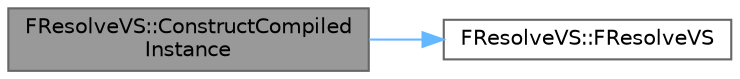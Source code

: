 digraph "FResolveVS::ConstructCompiledInstance"
{
 // INTERACTIVE_SVG=YES
 // LATEX_PDF_SIZE
  bgcolor="transparent";
  edge [fontname=Helvetica,fontsize=10,labelfontname=Helvetica,labelfontsize=10];
  node [fontname=Helvetica,fontsize=10,shape=box,height=0.2,width=0.4];
  rankdir="LR";
  Node1 [id="Node000001",label="FResolveVS::ConstructCompiled\lInstance",height=0.2,width=0.4,color="gray40", fillcolor="grey60", style="filled", fontcolor="black",tooltip=" "];
  Node1 -> Node2 [id="edge1_Node000001_Node000002",color="steelblue1",style="solid",tooltip=" "];
  Node2 [id="Node000002",label="FResolveVS::FResolveVS",height=0.2,width=0.4,color="grey40", fillcolor="white", style="filled",URL="$df/d74/classFResolveVS.html#ab189e5e19bee59ff661e18ede44bd2f6",tooltip=" "];
}
